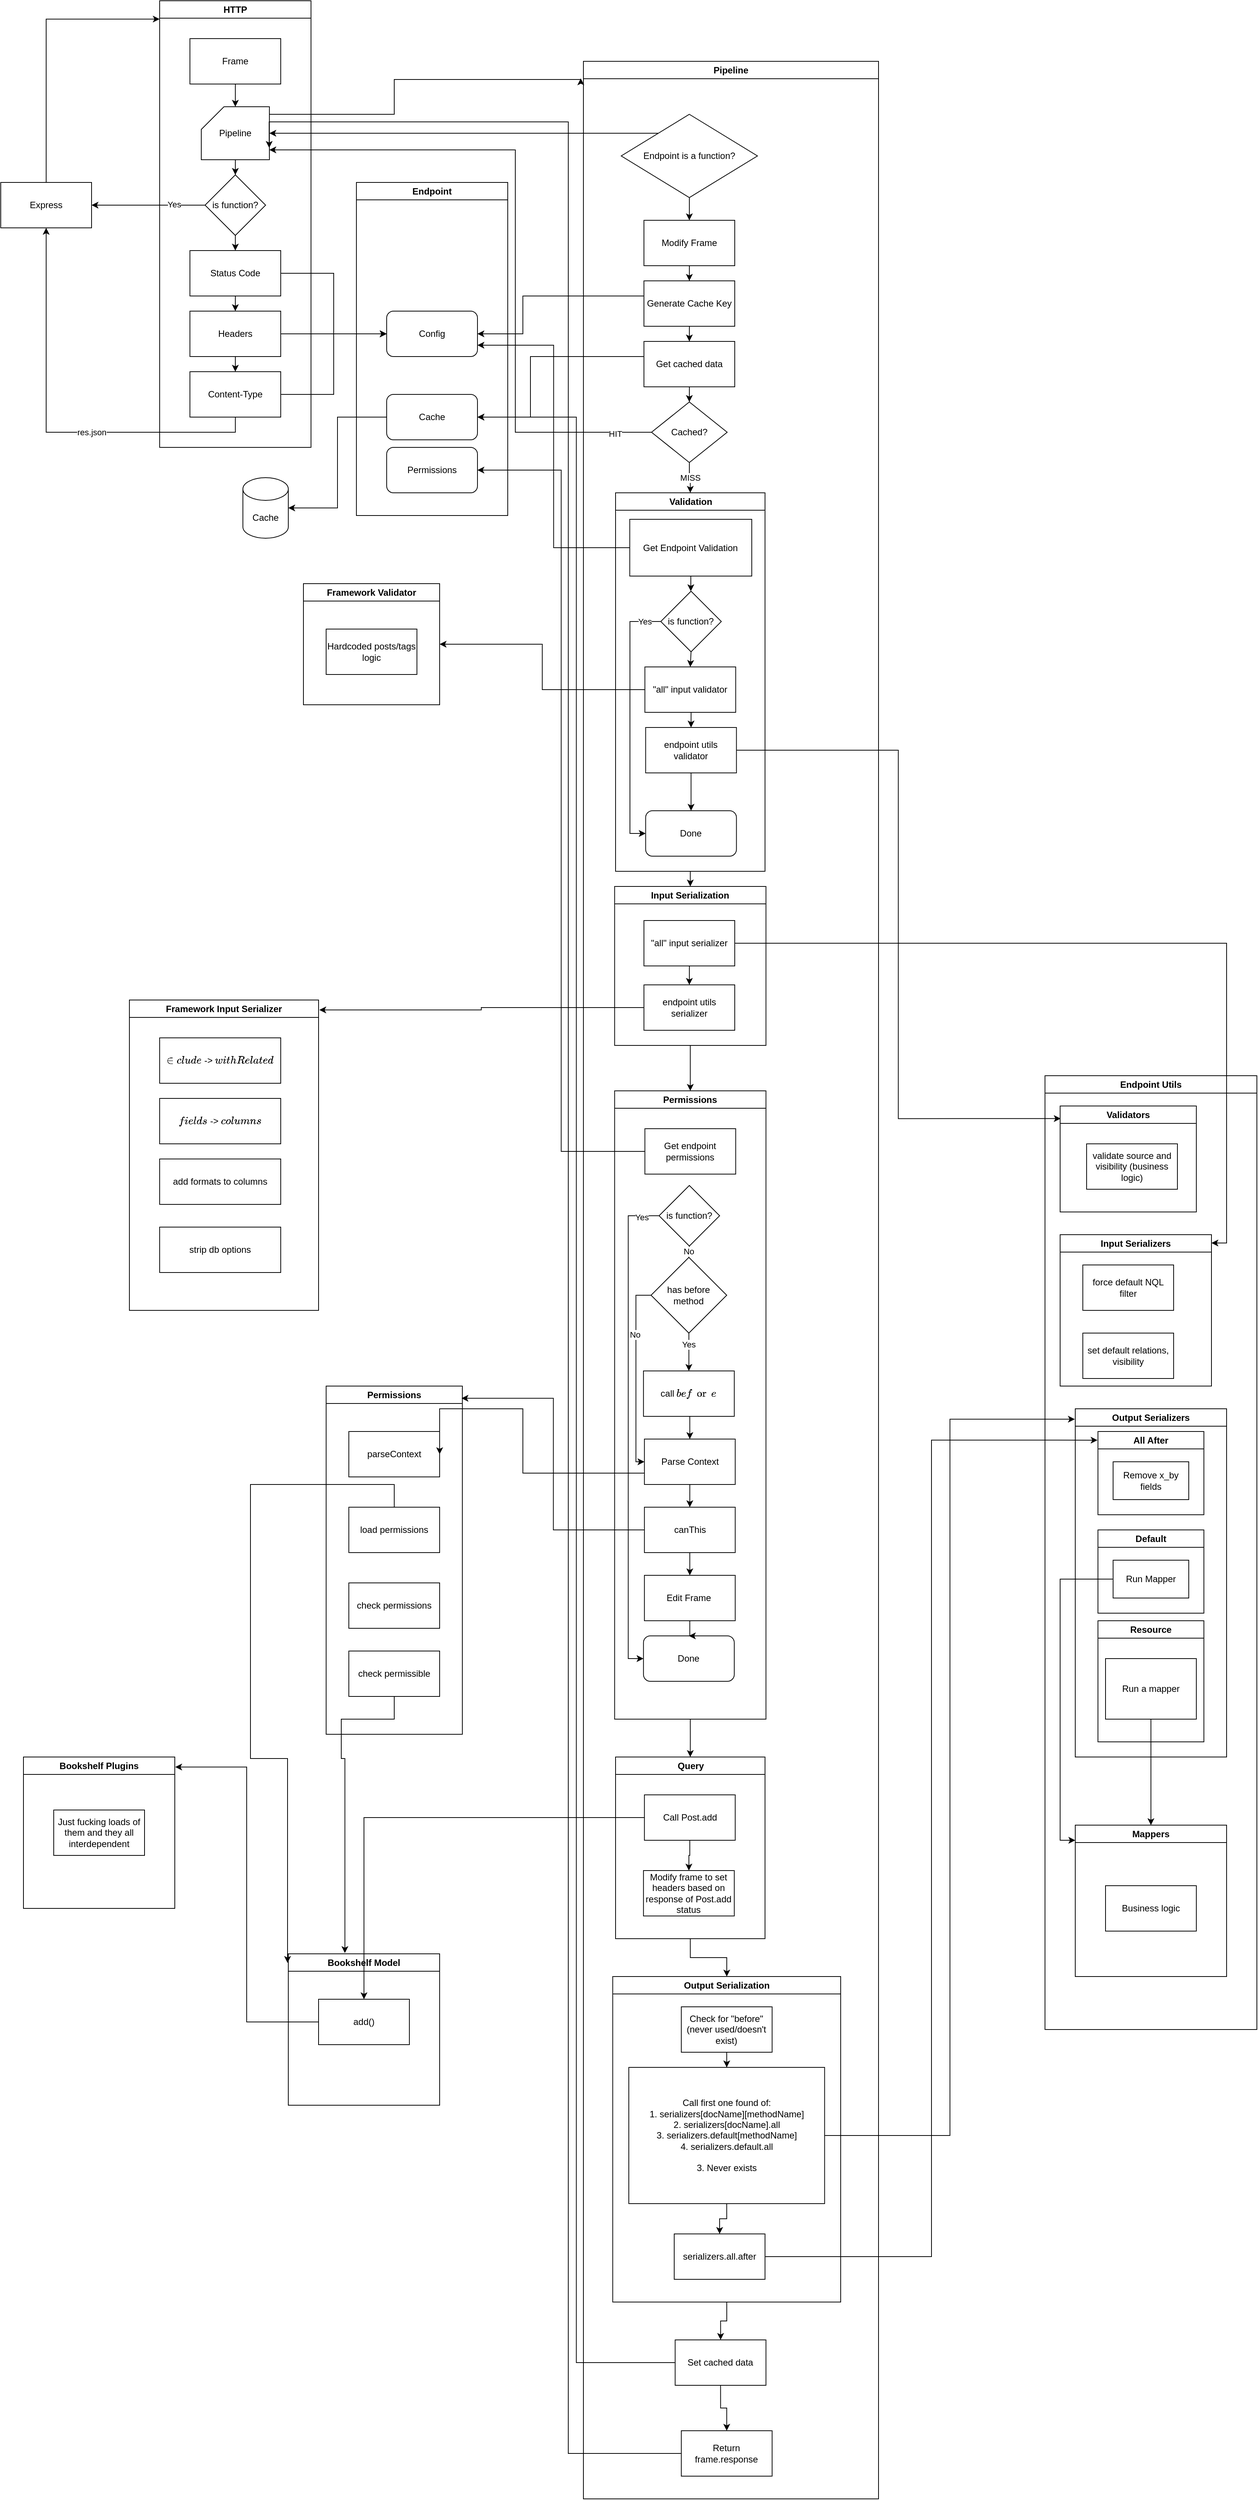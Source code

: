 <mxfile version="21.8.2" type="device">
  <diagram name="Page-1" id="orKFojPAEYesplb7wSMT">
    <mxGraphModel dx="1207" dy="908" grid="1" gridSize="10" guides="1" tooltips="1" connect="1" arrows="1" fold="1" page="1" pageScale="1" pageWidth="1600" pageHeight="1200" math="0" shadow="0">
      <root>
        <mxCell id="0" />
        <mxCell id="1" parent="0" />
        <mxCell id="J3m5xk8afmTMdQfcPOIP-1" value="Express" style="rounded=0;whiteSpace=wrap;html=1;" vertex="1" parent="1">
          <mxGeometry x="30" y="270" width="120" height="60" as="geometry" />
        </mxCell>
        <mxCell id="J3m5xk8afmTMdQfcPOIP-3" value="HTTP" style="swimlane;whiteSpace=wrap;html=1;" vertex="1" parent="1">
          <mxGeometry x="240" y="30" width="200" height="590" as="geometry" />
        </mxCell>
        <mxCell id="J3m5xk8afmTMdQfcPOIP-2" value="Frame" style="rounded=0;whiteSpace=wrap;html=1;" vertex="1" parent="J3m5xk8afmTMdQfcPOIP-3">
          <mxGeometry x="40" y="50" width="120" height="60" as="geometry" />
        </mxCell>
        <mxCell id="J3m5xk8afmTMdQfcPOIP-20" style="edgeStyle=orthogonalEdgeStyle;rounded=0;orthogonalLoop=1;jettySize=auto;html=1;exitX=0.5;exitY=1;exitDx=0;exitDy=0;exitPerimeter=0;" edge="1" parent="J3m5xk8afmTMdQfcPOIP-3" source="J3m5xk8afmTMdQfcPOIP-14" target="J3m5xk8afmTMdQfcPOIP-16">
          <mxGeometry relative="1" as="geometry" />
        </mxCell>
        <mxCell id="J3m5xk8afmTMdQfcPOIP-14" value="Pipeline" style="shape=card;whiteSpace=wrap;html=1;" vertex="1" parent="J3m5xk8afmTMdQfcPOIP-3">
          <mxGeometry x="55" y="140" width="90" height="70" as="geometry" />
        </mxCell>
        <mxCell id="J3m5xk8afmTMdQfcPOIP-15" value="" style="endArrow=classic;html=1;rounded=0;exitX=0.5;exitY=1;exitDx=0;exitDy=0;entryX=0.5;entryY=0;entryDx=0;entryDy=0;entryPerimeter=0;" edge="1" parent="J3m5xk8afmTMdQfcPOIP-3" source="J3m5xk8afmTMdQfcPOIP-2" target="J3m5xk8afmTMdQfcPOIP-14">
          <mxGeometry width="50" height="50" relative="1" as="geometry">
            <mxPoint x="190" y="250" as="sourcePoint" />
            <mxPoint x="240" y="200" as="targetPoint" />
          </mxGeometry>
        </mxCell>
        <mxCell id="J3m5xk8afmTMdQfcPOIP-29" style="edgeStyle=orthogonalEdgeStyle;rounded=0;orthogonalLoop=1;jettySize=auto;html=1;exitX=0.5;exitY=1;exitDx=0;exitDy=0;entryX=0.5;entryY=0;entryDx=0;entryDy=0;" edge="1" parent="J3m5xk8afmTMdQfcPOIP-3" source="J3m5xk8afmTMdQfcPOIP-16" target="J3m5xk8afmTMdQfcPOIP-21">
          <mxGeometry relative="1" as="geometry" />
        </mxCell>
        <mxCell id="J3m5xk8afmTMdQfcPOIP-16" value="is function?" style="rhombus;whiteSpace=wrap;html=1;" vertex="1" parent="J3m5xk8afmTMdQfcPOIP-3">
          <mxGeometry x="60" y="230" width="80" height="80" as="geometry" />
        </mxCell>
        <mxCell id="J3m5xk8afmTMdQfcPOIP-30" style="edgeStyle=orthogonalEdgeStyle;rounded=0;orthogonalLoop=1;jettySize=auto;html=1;exitX=0.5;exitY=1;exitDx=0;exitDy=0;entryX=0.5;entryY=0;entryDx=0;entryDy=0;" edge="1" parent="J3m5xk8afmTMdQfcPOIP-3" source="J3m5xk8afmTMdQfcPOIP-21" target="J3m5xk8afmTMdQfcPOIP-22">
          <mxGeometry relative="1" as="geometry" />
        </mxCell>
        <mxCell id="J3m5xk8afmTMdQfcPOIP-21" value="Status Code" style="rounded=0;whiteSpace=wrap;html=1;" vertex="1" parent="J3m5xk8afmTMdQfcPOIP-3">
          <mxGeometry x="40" y="330" width="120" height="60" as="geometry" />
        </mxCell>
        <mxCell id="J3m5xk8afmTMdQfcPOIP-31" style="edgeStyle=orthogonalEdgeStyle;rounded=0;orthogonalLoop=1;jettySize=auto;html=1;exitX=0.5;exitY=1;exitDx=0;exitDy=0;entryX=0.5;entryY=0;entryDx=0;entryDy=0;" edge="1" parent="J3m5xk8afmTMdQfcPOIP-3" source="J3m5xk8afmTMdQfcPOIP-22" target="J3m5xk8afmTMdQfcPOIP-23">
          <mxGeometry relative="1" as="geometry" />
        </mxCell>
        <mxCell id="J3m5xk8afmTMdQfcPOIP-22" value="Headers" style="rounded=0;whiteSpace=wrap;html=1;" vertex="1" parent="J3m5xk8afmTMdQfcPOIP-3">
          <mxGeometry x="40" y="410" width="120" height="60" as="geometry" />
        </mxCell>
        <mxCell id="J3m5xk8afmTMdQfcPOIP-23" value="Content-Type" style="rounded=0;whiteSpace=wrap;html=1;" vertex="1" parent="J3m5xk8afmTMdQfcPOIP-3">
          <mxGeometry x="40" y="490" width="120" height="60" as="geometry" />
        </mxCell>
        <mxCell id="J3m5xk8afmTMdQfcPOIP-4" value="Pipeline" style="swimlane;whiteSpace=wrap;html=1;" vertex="1" parent="1">
          <mxGeometry x="800" y="110" width="390" height="3220" as="geometry" />
        </mxCell>
        <mxCell id="J3m5xk8afmTMdQfcPOIP-104" style="edgeStyle=orthogonalEdgeStyle;rounded=0;orthogonalLoop=1;jettySize=auto;html=1;entryX=0.5;entryY=0;entryDx=0;entryDy=0;" edge="1" parent="J3m5xk8afmTMdQfcPOIP-4" source="J3m5xk8afmTMdQfcPOIP-8" target="J3m5xk8afmTMdQfcPOIP-9">
          <mxGeometry relative="1" as="geometry" />
        </mxCell>
        <mxCell id="J3m5xk8afmTMdQfcPOIP-8" value="Validation" style="swimlane;whiteSpace=wrap;html=1;" vertex="1" parent="J3m5xk8afmTMdQfcPOIP-4">
          <mxGeometry x="42.5" y="570" width="197.5" height="500" as="geometry" />
        </mxCell>
        <mxCell id="J3m5xk8afmTMdQfcPOIP-78" style="edgeStyle=orthogonalEdgeStyle;rounded=0;orthogonalLoop=1;jettySize=auto;html=1;" edge="1" parent="J3m5xk8afmTMdQfcPOIP-8" source="J3m5xk8afmTMdQfcPOIP-64" target="J3m5xk8afmTMdQfcPOIP-66">
          <mxGeometry relative="1" as="geometry" />
        </mxCell>
        <mxCell id="J3m5xk8afmTMdQfcPOIP-64" value="Get Endpoint Validation" style="rounded=0;whiteSpace=wrap;html=1;" vertex="1" parent="J3m5xk8afmTMdQfcPOIP-8">
          <mxGeometry x="18.75" y="35" width="161.25" height="75" as="geometry" />
        </mxCell>
        <mxCell id="J3m5xk8afmTMdQfcPOIP-67" style="edgeStyle=orthogonalEdgeStyle;rounded=0;orthogonalLoop=1;jettySize=auto;html=1;entryX=0;entryY=0.5;entryDx=0;entryDy=0;exitX=0;exitY=0.5;exitDx=0;exitDy=0;" edge="1" parent="J3m5xk8afmTMdQfcPOIP-8" source="J3m5xk8afmTMdQfcPOIP-66" target="J3m5xk8afmTMdQfcPOIP-68">
          <mxGeometry relative="1" as="geometry">
            <mxPoint x="19.75" y="450" as="targetPoint" />
            <mxPoint x="39.75" y="170" as="sourcePoint" />
            <Array as="points">
              <mxPoint x="19" y="170" />
              <mxPoint x="19" y="450" />
            </Array>
          </mxGeometry>
        </mxCell>
        <mxCell id="J3m5xk8afmTMdQfcPOIP-69" value="Yes" style="edgeLabel;html=1;align=center;verticalAlign=middle;resizable=0;points=[];" vertex="1" connectable="0" parent="J3m5xk8afmTMdQfcPOIP-67">
          <mxGeometry x="-0.872" relative="1" as="geometry">
            <mxPoint as="offset" />
          </mxGeometry>
        </mxCell>
        <mxCell id="J3m5xk8afmTMdQfcPOIP-83" style="edgeStyle=orthogonalEdgeStyle;rounded=0;orthogonalLoop=1;jettySize=auto;html=1;exitX=0.5;exitY=1;exitDx=0;exitDy=0;entryX=0.5;entryY=0;entryDx=0;entryDy=0;" edge="1" parent="J3m5xk8afmTMdQfcPOIP-8" source="J3m5xk8afmTMdQfcPOIP-66" target="J3m5xk8afmTMdQfcPOIP-70">
          <mxGeometry relative="1" as="geometry" />
        </mxCell>
        <mxCell id="J3m5xk8afmTMdQfcPOIP-66" value="is function?" style="rhombus;whiteSpace=wrap;html=1;" vertex="1" parent="J3m5xk8afmTMdQfcPOIP-8">
          <mxGeometry x="59.75" y="130" width="80" height="80" as="geometry" />
        </mxCell>
        <mxCell id="J3m5xk8afmTMdQfcPOIP-68" value="Done" style="rounded=1;whiteSpace=wrap;html=1;" vertex="1" parent="J3m5xk8afmTMdQfcPOIP-8">
          <mxGeometry x="39.75" y="420" width="120" height="60" as="geometry" />
        </mxCell>
        <mxCell id="J3m5xk8afmTMdQfcPOIP-82" style="edgeStyle=orthogonalEdgeStyle;rounded=0;orthogonalLoop=1;jettySize=auto;html=1;exitX=0.5;exitY=1;exitDx=0;exitDy=0;entryX=0.5;entryY=0;entryDx=0;entryDy=0;" edge="1" parent="J3m5xk8afmTMdQfcPOIP-8" source="J3m5xk8afmTMdQfcPOIP-70" target="J3m5xk8afmTMdQfcPOIP-71">
          <mxGeometry relative="1" as="geometry" />
        </mxCell>
        <mxCell id="J3m5xk8afmTMdQfcPOIP-70" value="&quot;all&quot; input validator" style="rounded=0;whiteSpace=wrap;html=1;" vertex="1" parent="J3m5xk8afmTMdQfcPOIP-8">
          <mxGeometry x="38.75" y="230" width="120" height="60" as="geometry" />
        </mxCell>
        <mxCell id="J3m5xk8afmTMdQfcPOIP-76" style="edgeStyle=orthogonalEdgeStyle;rounded=0;orthogonalLoop=1;jettySize=auto;html=1;exitX=0.5;exitY=1;exitDx=0;exitDy=0;entryX=0.5;entryY=0;entryDx=0;entryDy=0;" edge="1" parent="J3m5xk8afmTMdQfcPOIP-8" source="J3m5xk8afmTMdQfcPOIP-71" target="J3m5xk8afmTMdQfcPOIP-68">
          <mxGeometry relative="1" as="geometry" />
        </mxCell>
        <mxCell id="J3m5xk8afmTMdQfcPOIP-71" value="endpoint utils validator" style="rounded=0;whiteSpace=wrap;html=1;" vertex="1" parent="J3m5xk8afmTMdQfcPOIP-8">
          <mxGeometry x="39.75" y="310" width="120" height="60" as="geometry" />
        </mxCell>
        <mxCell id="J3m5xk8afmTMdQfcPOIP-105" style="edgeStyle=orthogonalEdgeStyle;rounded=0;orthogonalLoop=1;jettySize=auto;html=1;exitX=0.5;exitY=1;exitDx=0;exitDy=0;entryX=0.5;entryY=0;entryDx=0;entryDy=0;" edge="1" parent="J3m5xk8afmTMdQfcPOIP-4" source="J3m5xk8afmTMdQfcPOIP-9" target="J3m5xk8afmTMdQfcPOIP-12">
          <mxGeometry relative="1" as="geometry" />
        </mxCell>
        <mxCell id="J3m5xk8afmTMdQfcPOIP-9" value="Input Serialization" style="swimlane;whiteSpace=wrap;html=1;" vertex="1" parent="J3m5xk8afmTMdQfcPOIP-4">
          <mxGeometry x="41.25" y="1090" width="200" height="210" as="geometry" />
        </mxCell>
        <mxCell id="J3m5xk8afmTMdQfcPOIP-99" style="edgeStyle=orthogonalEdgeStyle;rounded=0;orthogonalLoop=1;jettySize=auto;html=1;exitX=0.5;exitY=1;exitDx=0;exitDy=0;entryX=0.5;entryY=0;entryDx=0;entryDy=0;" edge="1" parent="J3m5xk8afmTMdQfcPOIP-9" source="J3m5xk8afmTMdQfcPOIP-97" target="J3m5xk8afmTMdQfcPOIP-98">
          <mxGeometry relative="1" as="geometry" />
        </mxCell>
        <mxCell id="J3m5xk8afmTMdQfcPOIP-97" value="&quot;all&quot; input serializer" style="rounded=0;whiteSpace=wrap;html=1;" vertex="1" parent="J3m5xk8afmTMdQfcPOIP-9">
          <mxGeometry x="38.75" y="45" width="120" height="60" as="geometry" />
        </mxCell>
        <mxCell id="J3m5xk8afmTMdQfcPOIP-98" value="endpoint utils serializer" style="rounded=0;whiteSpace=wrap;html=1;" vertex="1" parent="J3m5xk8afmTMdQfcPOIP-9">
          <mxGeometry x="38.75" y="130" width="120" height="60" as="geometry" />
        </mxCell>
        <mxCell id="J3m5xk8afmTMdQfcPOIP-44" style="edgeStyle=orthogonalEdgeStyle;rounded=0;orthogonalLoop=1;jettySize=auto;html=1;exitX=0.5;exitY=1;exitDx=0;exitDy=0;entryX=0.5;entryY=0;entryDx=0;entryDy=0;" edge="1" parent="J3m5xk8afmTMdQfcPOIP-4" source="J3m5xk8afmTMdQfcPOIP-40" target="J3m5xk8afmTMdQfcPOIP-43">
          <mxGeometry relative="1" as="geometry" />
        </mxCell>
        <mxCell id="J3m5xk8afmTMdQfcPOIP-40" value="Endpoint is a function?" style="rhombus;whiteSpace=wrap;html=1;" vertex="1" parent="J3m5xk8afmTMdQfcPOIP-4">
          <mxGeometry x="50" y="70" width="180" height="110" as="geometry" />
        </mxCell>
        <mxCell id="J3m5xk8afmTMdQfcPOIP-55" style="edgeStyle=orthogonalEdgeStyle;rounded=0;orthogonalLoop=1;jettySize=auto;html=1;" edge="1" parent="J3m5xk8afmTMdQfcPOIP-4" source="J3m5xk8afmTMdQfcPOIP-43" target="J3m5xk8afmTMdQfcPOIP-45">
          <mxGeometry relative="1" as="geometry" />
        </mxCell>
        <mxCell id="J3m5xk8afmTMdQfcPOIP-43" value="Modify Frame" style="rounded=0;whiteSpace=wrap;html=1;" vertex="1" parent="J3m5xk8afmTMdQfcPOIP-4">
          <mxGeometry x="80" y="210" width="120" height="60" as="geometry" />
        </mxCell>
        <mxCell id="J3m5xk8afmTMdQfcPOIP-56" style="edgeStyle=orthogonalEdgeStyle;rounded=0;orthogonalLoop=1;jettySize=auto;html=1;" edge="1" parent="J3m5xk8afmTMdQfcPOIP-4" source="J3m5xk8afmTMdQfcPOIP-45" target="J3m5xk8afmTMdQfcPOIP-47">
          <mxGeometry relative="1" as="geometry" />
        </mxCell>
        <mxCell id="J3m5xk8afmTMdQfcPOIP-45" value="Generate Cache Key" style="rounded=0;whiteSpace=wrap;html=1;" vertex="1" parent="J3m5xk8afmTMdQfcPOIP-4">
          <mxGeometry x="80" y="290" width="120" height="60" as="geometry" />
        </mxCell>
        <mxCell id="J3m5xk8afmTMdQfcPOIP-57" style="edgeStyle=orthogonalEdgeStyle;rounded=0;orthogonalLoop=1;jettySize=auto;html=1;" edge="1" parent="J3m5xk8afmTMdQfcPOIP-4" source="J3m5xk8afmTMdQfcPOIP-47" target="J3m5xk8afmTMdQfcPOIP-52">
          <mxGeometry relative="1" as="geometry" />
        </mxCell>
        <mxCell id="J3m5xk8afmTMdQfcPOIP-47" value="Get cached data" style="rounded=0;whiteSpace=wrap;html=1;" vertex="1" parent="J3m5xk8afmTMdQfcPOIP-4">
          <mxGeometry x="80" y="370" width="120" height="60" as="geometry" />
        </mxCell>
        <mxCell id="J3m5xk8afmTMdQfcPOIP-186" value="MISS" style="edgeStyle=orthogonalEdgeStyle;rounded=0;orthogonalLoop=1;jettySize=auto;html=1;" edge="1" parent="J3m5xk8afmTMdQfcPOIP-4" source="J3m5xk8afmTMdQfcPOIP-52" target="J3m5xk8afmTMdQfcPOIP-8">
          <mxGeometry relative="1" as="geometry" />
        </mxCell>
        <mxCell id="J3m5xk8afmTMdQfcPOIP-52" value="Cached?" style="rhombus;whiteSpace=wrap;html=1;" vertex="1" parent="J3m5xk8afmTMdQfcPOIP-4">
          <mxGeometry x="90" y="450" width="100" height="80" as="geometry" />
        </mxCell>
        <mxCell id="J3m5xk8afmTMdQfcPOIP-180" style="edgeStyle=orthogonalEdgeStyle;rounded=0;orthogonalLoop=1;jettySize=auto;html=1;exitX=0.5;exitY=1;exitDx=0;exitDy=0;" edge="1" parent="J3m5xk8afmTMdQfcPOIP-4" source="J3m5xk8afmTMdQfcPOIP-12" target="J3m5xk8afmTMdQfcPOIP-141">
          <mxGeometry relative="1" as="geometry" />
        </mxCell>
        <mxCell id="J3m5xk8afmTMdQfcPOIP-12" value="Permissions" style="swimlane;whiteSpace=wrap;html=1;" vertex="1" parent="J3m5xk8afmTMdQfcPOIP-4">
          <mxGeometry x="41.25" y="1360" width="200" height="830" as="geometry" />
        </mxCell>
        <mxCell id="J3m5xk8afmTMdQfcPOIP-106" value="Get endpoint permissions" style="rounded=0;whiteSpace=wrap;html=1;" vertex="1" parent="J3m5xk8afmTMdQfcPOIP-12">
          <mxGeometry x="40" y="50" width="120" height="60" as="geometry" />
        </mxCell>
        <mxCell id="J3m5xk8afmTMdQfcPOIP-116" style="edgeStyle=orthogonalEdgeStyle;rounded=0;orthogonalLoop=1;jettySize=auto;html=1;entryX=0;entryY=0.5;entryDx=0;entryDy=0;" edge="1" parent="J3m5xk8afmTMdQfcPOIP-12" source="J3m5xk8afmTMdQfcPOIP-109" target="J3m5xk8afmTMdQfcPOIP-110">
          <mxGeometry relative="1" as="geometry">
            <Array as="points">
              <mxPoint x="18" y="165" />
              <mxPoint x="18" y="750" />
            </Array>
          </mxGeometry>
        </mxCell>
        <mxCell id="J3m5xk8afmTMdQfcPOIP-117" value="Yes" style="edgeLabel;html=1;align=center;verticalAlign=middle;resizable=0;points=[];" vertex="1" connectable="0" parent="J3m5xk8afmTMdQfcPOIP-116">
          <mxGeometry x="-0.929" y="2" relative="1" as="geometry">
            <mxPoint as="offset" />
          </mxGeometry>
        </mxCell>
        <mxCell id="J3m5xk8afmTMdQfcPOIP-118" value="No" style="edgeStyle=orthogonalEdgeStyle;rounded=0;orthogonalLoop=1;jettySize=auto;html=1;exitX=0.5;exitY=1;exitDx=0;exitDy=0;entryX=0.5;entryY=0;entryDx=0;entryDy=0;" edge="1" parent="J3m5xk8afmTMdQfcPOIP-12" source="J3m5xk8afmTMdQfcPOIP-109" target="J3m5xk8afmTMdQfcPOIP-111">
          <mxGeometry relative="1" as="geometry" />
        </mxCell>
        <mxCell id="J3m5xk8afmTMdQfcPOIP-109" value="is function?" style="rhombus;whiteSpace=wrap;html=1;" vertex="1" parent="J3m5xk8afmTMdQfcPOIP-12">
          <mxGeometry x="58.75" y="125" width="80" height="80" as="geometry" />
        </mxCell>
        <mxCell id="J3m5xk8afmTMdQfcPOIP-110" value="Done" style="rounded=1;whiteSpace=wrap;html=1;" vertex="1" parent="J3m5xk8afmTMdQfcPOIP-12">
          <mxGeometry x="38.13" y="720" width="120" height="60" as="geometry" />
        </mxCell>
        <mxCell id="J3m5xk8afmTMdQfcPOIP-120" style="edgeStyle=orthogonalEdgeStyle;rounded=0;orthogonalLoop=1;jettySize=auto;html=1;exitX=0.5;exitY=1;exitDx=0;exitDy=0;" edge="1" parent="J3m5xk8afmTMdQfcPOIP-12" source="J3m5xk8afmTMdQfcPOIP-111" target="J3m5xk8afmTMdQfcPOIP-115">
          <mxGeometry relative="1" as="geometry" />
        </mxCell>
        <mxCell id="J3m5xk8afmTMdQfcPOIP-121" value="Yes" style="edgeLabel;html=1;align=center;verticalAlign=middle;resizable=0;points=[];" vertex="1" connectable="0" parent="J3m5xk8afmTMdQfcPOIP-120">
          <mxGeometry x="-0.4" y="-1" relative="1" as="geometry">
            <mxPoint as="offset" />
          </mxGeometry>
        </mxCell>
        <mxCell id="J3m5xk8afmTMdQfcPOIP-122" style="edgeStyle=orthogonalEdgeStyle;rounded=0;orthogonalLoop=1;jettySize=auto;html=1;exitX=0;exitY=0.5;exitDx=0;exitDy=0;entryX=0;entryY=0.5;entryDx=0;entryDy=0;" edge="1" parent="J3m5xk8afmTMdQfcPOIP-12" source="J3m5xk8afmTMdQfcPOIP-111" target="J3m5xk8afmTMdQfcPOIP-112">
          <mxGeometry relative="1" as="geometry" />
        </mxCell>
        <mxCell id="J3m5xk8afmTMdQfcPOIP-123" value="No" style="edgeLabel;html=1;align=center;verticalAlign=middle;resizable=0;points=[];" vertex="1" connectable="0" parent="J3m5xk8afmTMdQfcPOIP-122">
          <mxGeometry x="-0.427" y="-2" relative="1" as="geometry">
            <mxPoint as="offset" />
          </mxGeometry>
        </mxCell>
        <mxCell id="J3m5xk8afmTMdQfcPOIP-111" value="has before method" style="rhombus;whiteSpace=wrap;html=1;" vertex="1" parent="J3m5xk8afmTMdQfcPOIP-12">
          <mxGeometry x="48.13" y="220" width="100" height="100" as="geometry" />
        </mxCell>
        <mxCell id="J3m5xk8afmTMdQfcPOIP-125" style="edgeStyle=orthogonalEdgeStyle;rounded=0;orthogonalLoop=1;jettySize=auto;html=1;exitX=0.5;exitY=1;exitDx=0;exitDy=0;" edge="1" parent="J3m5xk8afmTMdQfcPOIP-12" source="J3m5xk8afmTMdQfcPOIP-112" target="J3m5xk8afmTMdQfcPOIP-113">
          <mxGeometry relative="1" as="geometry" />
        </mxCell>
        <mxCell id="J3m5xk8afmTMdQfcPOIP-112" value="Parse Context" style="rounded=0;whiteSpace=wrap;html=1;" vertex="1" parent="J3m5xk8afmTMdQfcPOIP-12">
          <mxGeometry x="39.38" y="460" width="120" height="60" as="geometry" />
        </mxCell>
        <mxCell id="J3m5xk8afmTMdQfcPOIP-126" style="edgeStyle=orthogonalEdgeStyle;rounded=0;orthogonalLoop=1;jettySize=auto;html=1;" edge="1" parent="J3m5xk8afmTMdQfcPOIP-12" source="J3m5xk8afmTMdQfcPOIP-113" target="J3m5xk8afmTMdQfcPOIP-114">
          <mxGeometry relative="1" as="geometry" />
        </mxCell>
        <mxCell id="J3m5xk8afmTMdQfcPOIP-113" value="canThis" style="rounded=0;whiteSpace=wrap;html=1;" vertex="1" parent="J3m5xk8afmTMdQfcPOIP-12">
          <mxGeometry x="39.38" y="550" width="120" height="60" as="geometry" />
        </mxCell>
        <mxCell id="J3m5xk8afmTMdQfcPOIP-128" style="edgeStyle=orthogonalEdgeStyle;rounded=0;orthogonalLoop=1;jettySize=auto;html=1;entryX=0.5;entryY=0;entryDx=0;entryDy=0;" edge="1" parent="J3m5xk8afmTMdQfcPOIP-12" source="J3m5xk8afmTMdQfcPOIP-114" target="J3m5xk8afmTMdQfcPOIP-110">
          <mxGeometry relative="1" as="geometry" />
        </mxCell>
        <mxCell id="J3m5xk8afmTMdQfcPOIP-114" value="Edit Frame&amp;nbsp;" style="rounded=0;whiteSpace=wrap;html=1;" vertex="1" parent="J3m5xk8afmTMdQfcPOIP-12">
          <mxGeometry x="39.38" y="640" width="120" height="60" as="geometry" />
        </mxCell>
        <mxCell id="J3m5xk8afmTMdQfcPOIP-124" style="edgeStyle=orthogonalEdgeStyle;rounded=0;orthogonalLoop=1;jettySize=auto;html=1;exitX=0.5;exitY=1;exitDx=0;exitDy=0;entryX=0.5;entryY=0;entryDx=0;entryDy=0;" edge="1" parent="J3m5xk8afmTMdQfcPOIP-12" source="J3m5xk8afmTMdQfcPOIP-115" target="J3m5xk8afmTMdQfcPOIP-112">
          <mxGeometry relative="1" as="geometry" />
        </mxCell>
        <mxCell id="J3m5xk8afmTMdQfcPOIP-115" value="call `before`" style="rounded=0;whiteSpace=wrap;html=1;" vertex="1" parent="J3m5xk8afmTMdQfcPOIP-12">
          <mxGeometry x="38.13" y="370" width="120" height="60" as="geometry" />
        </mxCell>
        <mxCell id="J3m5xk8afmTMdQfcPOIP-179" style="edgeStyle=orthogonalEdgeStyle;rounded=0;orthogonalLoop=1;jettySize=auto;html=1;exitX=0.5;exitY=1;exitDx=0;exitDy=0;" edge="1" parent="J3m5xk8afmTMdQfcPOIP-4" source="J3m5xk8afmTMdQfcPOIP-141" target="J3m5xk8afmTMdQfcPOIP-10">
          <mxGeometry relative="1" as="geometry" />
        </mxCell>
        <mxCell id="J3m5xk8afmTMdQfcPOIP-141" value="Query" style="swimlane;whiteSpace=wrap;html=1;" vertex="1" parent="J3m5xk8afmTMdQfcPOIP-4">
          <mxGeometry x="42.5" y="2240" width="197.5" height="240" as="geometry" />
        </mxCell>
        <mxCell id="J3m5xk8afmTMdQfcPOIP-149" value="Modify frame to set headers based on response of Post.add status" style="rounded=0;whiteSpace=wrap;html=1;" vertex="1" parent="J3m5xk8afmTMdQfcPOIP-141">
          <mxGeometry x="36.88" y="150" width="120" height="60" as="geometry" />
        </mxCell>
        <mxCell id="J3m5xk8afmTMdQfcPOIP-150" style="edgeStyle=orthogonalEdgeStyle;rounded=0;orthogonalLoop=1;jettySize=auto;html=1;" edge="1" parent="J3m5xk8afmTMdQfcPOIP-141" source="J3m5xk8afmTMdQfcPOIP-142" target="J3m5xk8afmTMdQfcPOIP-149">
          <mxGeometry relative="1" as="geometry" />
        </mxCell>
        <mxCell id="J3m5xk8afmTMdQfcPOIP-142" value="Call Post.add" style="whiteSpace=wrap;html=1;" vertex="1" parent="J3m5xk8afmTMdQfcPOIP-141">
          <mxGeometry x="38.13" y="50" width="120" height="60" as="geometry" />
        </mxCell>
        <mxCell id="J3m5xk8afmTMdQfcPOIP-178" style="edgeStyle=orthogonalEdgeStyle;rounded=0;orthogonalLoop=1;jettySize=auto;html=1;" edge="1" parent="J3m5xk8afmTMdQfcPOIP-4" source="J3m5xk8afmTMdQfcPOIP-10" target="J3m5xk8afmTMdQfcPOIP-174">
          <mxGeometry relative="1" as="geometry" />
        </mxCell>
        <mxCell id="J3m5xk8afmTMdQfcPOIP-10" value="Output Serialization" style="swimlane;whiteSpace=wrap;html=1;" vertex="1" parent="J3m5xk8afmTMdQfcPOIP-4">
          <mxGeometry x="38.75" y="2530" width="301.25" height="430" as="geometry" />
        </mxCell>
        <mxCell id="J3m5xk8afmTMdQfcPOIP-172" style="edgeStyle=orthogonalEdgeStyle;rounded=0;orthogonalLoop=1;jettySize=auto;html=1;exitX=0.5;exitY=1;exitDx=0;exitDy=0;" edge="1" parent="J3m5xk8afmTMdQfcPOIP-10" source="J3m5xk8afmTMdQfcPOIP-152" target="J3m5xk8afmTMdQfcPOIP-153">
          <mxGeometry relative="1" as="geometry" />
        </mxCell>
        <mxCell id="J3m5xk8afmTMdQfcPOIP-152" value="Check for &quot;before&quot; (never used/doesn&#39;t exist)" style="rounded=0;whiteSpace=wrap;html=1;" vertex="1" parent="J3m5xk8afmTMdQfcPOIP-10">
          <mxGeometry x="90.63" y="40" width="120" height="60" as="geometry" />
        </mxCell>
        <mxCell id="J3m5xk8afmTMdQfcPOIP-173" style="edgeStyle=orthogonalEdgeStyle;rounded=0;orthogonalLoop=1;jettySize=auto;html=1;exitX=0.5;exitY=1;exitDx=0;exitDy=0;" edge="1" parent="J3m5xk8afmTMdQfcPOIP-10" source="J3m5xk8afmTMdQfcPOIP-153" target="J3m5xk8afmTMdQfcPOIP-154">
          <mxGeometry relative="1" as="geometry" />
        </mxCell>
        <mxCell id="J3m5xk8afmTMdQfcPOIP-153" value="Call first one found of:&lt;br&gt;1. serializers[docName][methodName]&lt;br&gt;2. serializers[docName].all&lt;br&gt;3. serializers.default[methodName]&lt;br&gt;4. serializers.default.all&lt;br&gt;&lt;br&gt;3. Never exists" style="rounded=0;whiteSpace=wrap;html=1;" vertex="1" parent="J3m5xk8afmTMdQfcPOIP-10">
          <mxGeometry x="21.25" y="120" width="258.75" height="180" as="geometry" />
        </mxCell>
        <mxCell id="J3m5xk8afmTMdQfcPOIP-154" value="serializers.all.after" style="rounded=0;whiteSpace=wrap;html=1;" vertex="1" parent="J3m5xk8afmTMdQfcPOIP-10">
          <mxGeometry x="81.25" y="340" width="120" height="60" as="geometry" />
        </mxCell>
        <mxCell id="J3m5xk8afmTMdQfcPOIP-177" style="edgeStyle=orthogonalEdgeStyle;rounded=0;orthogonalLoop=1;jettySize=auto;html=1;exitX=0.5;exitY=1;exitDx=0;exitDy=0;" edge="1" parent="J3m5xk8afmTMdQfcPOIP-4" source="J3m5xk8afmTMdQfcPOIP-174" target="J3m5xk8afmTMdQfcPOIP-176">
          <mxGeometry relative="1" as="geometry" />
        </mxCell>
        <mxCell id="J3m5xk8afmTMdQfcPOIP-174" value="Set cached data" style="rounded=0;whiteSpace=wrap;html=1;" vertex="1" parent="J3m5xk8afmTMdQfcPOIP-4">
          <mxGeometry x="121.25" y="3010" width="120" height="60" as="geometry" />
        </mxCell>
        <mxCell id="J3m5xk8afmTMdQfcPOIP-176" value="Return frame.response" style="rounded=0;whiteSpace=wrap;html=1;" vertex="1" parent="J3m5xk8afmTMdQfcPOIP-4">
          <mxGeometry x="129.38" y="3130" width="120" height="60" as="geometry" />
        </mxCell>
        <mxCell id="J3m5xk8afmTMdQfcPOIP-5" value="Endpoint" style="swimlane;whiteSpace=wrap;html=1;" vertex="1" parent="1">
          <mxGeometry x="500" y="270" width="200" height="440" as="geometry" />
        </mxCell>
        <mxCell id="J3m5xk8afmTMdQfcPOIP-32" value="Permissions" style="rounded=1;whiteSpace=wrap;html=1;" vertex="1" parent="J3m5xk8afmTMdQfcPOIP-5">
          <mxGeometry x="40" y="350" width="120" height="60" as="geometry" />
        </mxCell>
        <mxCell id="J3m5xk8afmTMdQfcPOIP-33" value="Config" style="rounded=1;whiteSpace=wrap;html=1;" vertex="1" parent="J3m5xk8afmTMdQfcPOIP-5">
          <mxGeometry x="40" y="170" width="120" height="60" as="geometry" />
        </mxCell>
        <mxCell id="J3m5xk8afmTMdQfcPOIP-49" value="Cache" style="rounded=1;whiteSpace=wrap;html=1;" vertex="1" parent="J3m5xk8afmTMdQfcPOIP-5">
          <mxGeometry x="40" y="280" width="120" height="60" as="geometry" />
        </mxCell>
        <mxCell id="J3m5xk8afmTMdQfcPOIP-7" value="Bookshelf Model" style="swimlane;whiteSpace=wrap;html=1;" vertex="1" parent="1">
          <mxGeometry x="410" y="2610" width="200" height="200" as="geometry" />
        </mxCell>
        <mxCell id="J3m5xk8afmTMdQfcPOIP-144" value="add()" style="rounded=0;whiteSpace=wrap;html=1;" vertex="1" parent="J3m5xk8afmTMdQfcPOIP-7">
          <mxGeometry x="40" y="59.997" width="120" height="60" as="geometry" />
        </mxCell>
        <mxCell id="J3m5xk8afmTMdQfcPOIP-17" style="edgeStyle=orthogonalEdgeStyle;rounded=0;orthogonalLoop=1;jettySize=auto;html=1;" edge="1" parent="1" source="J3m5xk8afmTMdQfcPOIP-16" target="J3m5xk8afmTMdQfcPOIP-1">
          <mxGeometry relative="1" as="geometry" />
        </mxCell>
        <mxCell id="J3m5xk8afmTMdQfcPOIP-19" value="Yes" style="edgeLabel;html=1;align=center;verticalAlign=middle;resizable=0;points=[];" vertex="1" connectable="0" parent="J3m5xk8afmTMdQfcPOIP-17">
          <mxGeometry x="-0.453" y="-1" relative="1" as="geometry">
            <mxPoint as="offset" />
          </mxGeometry>
        </mxCell>
        <mxCell id="J3m5xk8afmTMdQfcPOIP-25" style="edgeStyle=orthogonalEdgeStyle;rounded=0;orthogonalLoop=1;jettySize=auto;html=1;exitX=0.5;exitY=1;exitDx=0;exitDy=0;" edge="1" parent="1" source="J3m5xk8afmTMdQfcPOIP-23" target="J3m5xk8afmTMdQfcPOIP-1">
          <mxGeometry relative="1" as="geometry" />
        </mxCell>
        <mxCell id="J3m5xk8afmTMdQfcPOIP-27" value="res.json" style="edgeLabel;html=1;align=center;verticalAlign=middle;resizable=0;points=[];" vertex="1" connectable="0" parent="J3m5xk8afmTMdQfcPOIP-25">
          <mxGeometry x="-0.222" relative="1" as="geometry">
            <mxPoint as="offset" />
          </mxGeometry>
        </mxCell>
        <mxCell id="J3m5xk8afmTMdQfcPOIP-34" style="edgeStyle=orthogonalEdgeStyle;rounded=0;orthogonalLoop=1;jettySize=auto;html=1;entryX=0;entryY=0.5;entryDx=0;entryDy=0;" edge="1" parent="1" source="J3m5xk8afmTMdQfcPOIP-21" target="J3m5xk8afmTMdQfcPOIP-33">
          <mxGeometry relative="1" as="geometry" />
        </mxCell>
        <mxCell id="J3m5xk8afmTMdQfcPOIP-35" style="edgeStyle=orthogonalEdgeStyle;rounded=0;orthogonalLoop=1;jettySize=auto;html=1;exitX=1;exitY=0.5;exitDx=0;exitDy=0;entryX=0;entryY=0.5;entryDx=0;entryDy=0;" edge="1" parent="1" source="J3m5xk8afmTMdQfcPOIP-22" target="J3m5xk8afmTMdQfcPOIP-33">
          <mxGeometry relative="1" as="geometry" />
        </mxCell>
        <mxCell id="J3m5xk8afmTMdQfcPOIP-36" style="edgeStyle=orthogonalEdgeStyle;rounded=0;orthogonalLoop=1;jettySize=auto;html=1;entryX=0;entryY=0.5;entryDx=0;entryDy=0;" edge="1" parent="1" source="J3m5xk8afmTMdQfcPOIP-23" target="J3m5xk8afmTMdQfcPOIP-33">
          <mxGeometry relative="1" as="geometry" />
        </mxCell>
        <mxCell id="J3m5xk8afmTMdQfcPOIP-39" style="edgeStyle=orthogonalEdgeStyle;rounded=0;orthogonalLoop=1;jettySize=auto;html=1;exitX=0.5;exitY=0;exitDx=0;exitDy=0;entryX=0;entryY=0.041;entryDx=0;entryDy=0;entryPerimeter=0;" edge="1" parent="1" source="J3m5xk8afmTMdQfcPOIP-1" target="J3m5xk8afmTMdQfcPOIP-3">
          <mxGeometry relative="1" as="geometry">
            <Array as="points">
              <mxPoint x="90" y="54" />
            </Array>
          </mxGeometry>
        </mxCell>
        <mxCell id="J3m5xk8afmTMdQfcPOIP-46" style="edgeStyle=orthogonalEdgeStyle;rounded=0;orthogonalLoop=1;jettySize=auto;html=1;entryX=1;entryY=0.5;entryDx=0;entryDy=0;" edge="1" parent="1" source="J3m5xk8afmTMdQfcPOIP-45" target="J3m5xk8afmTMdQfcPOIP-33">
          <mxGeometry relative="1" as="geometry">
            <Array as="points">
              <mxPoint x="720" y="420" />
              <mxPoint x="720" y="470" />
            </Array>
          </mxGeometry>
        </mxCell>
        <mxCell id="J3m5xk8afmTMdQfcPOIP-48" value="Cache" style="shape=cylinder3;whiteSpace=wrap;html=1;boundedLbl=1;backgroundOutline=1;size=15;" vertex="1" parent="1">
          <mxGeometry x="350" y="660" width="60" height="80" as="geometry" />
        </mxCell>
        <mxCell id="J3m5xk8afmTMdQfcPOIP-50" style="edgeStyle=orthogonalEdgeStyle;rounded=0;orthogonalLoop=1;jettySize=auto;html=1;entryX=1;entryY=0.5;entryDx=0;entryDy=0;" edge="1" parent="1" source="J3m5xk8afmTMdQfcPOIP-47" target="J3m5xk8afmTMdQfcPOIP-49">
          <mxGeometry relative="1" as="geometry">
            <Array as="points">
              <mxPoint x="730" y="500" />
              <mxPoint x="730" y="580" />
            </Array>
          </mxGeometry>
        </mxCell>
        <mxCell id="J3m5xk8afmTMdQfcPOIP-51" style="edgeStyle=orthogonalEdgeStyle;rounded=0;orthogonalLoop=1;jettySize=auto;html=1;entryX=1;entryY=0.5;entryDx=0;entryDy=0;entryPerimeter=0;" edge="1" parent="1" source="J3m5xk8afmTMdQfcPOIP-49" target="J3m5xk8afmTMdQfcPOIP-48">
          <mxGeometry relative="1" as="geometry" />
        </mxCell>
        <mxCell id="J3m5xk8afmTMdQfcPOIP-53" style="edgeStyle=orthogonalEdgeStyle;rounded=0;orthogonalLoop=1;jettySize=auto;html=1;entryX=1;entryY=0.814;entryDx=0;entryDy=0;entryPerimeter=0;" edge="1" parent="1" source="J3m5xk8afmTMdQfcPOIP-52" target="J3m5xk8afmTMdQfcPOIP-14">
          <mxGeometry relative="1" as="geometry">
            <Array as="points">
              <mxPoint x="710" y="600" />
              <mxPoint x="710" y="227" />
            </Array>
          </mxGeometry>
        </mxCell>
        <mxCell id="J3m5xk8afmTMdQfcPOIP-54" value="HIT" style="edgeLabel;html=1;align=center;verticalAlign=middle;resizable=0;points=[];" vertex="1" connectable="0" parent="J3m5xk8afmTMdQfcPOIP-53">
          <mxGeometry x="-0.89" y="2" relative="1" as="geometry">
            <mxPoint as="offset" />
          </mxGeometry>
        </mxCell>
        <mxCell id="J3m5xk8afmTMdQfcPOIP-65" style="edgeStyle=orthogonalEdgeStyle;rounded=0;orthogonalLoop=1;jettySize=auto;html=1;entryX=1;entryY=0.75;entryDx=0;entryDy=0;" edge="1" parent="1" source="J3m5xk8afmTMdQfcPOIP-64" target="J3m5xk8afmTMdQfcPOIP-33">
          <mxGeometry relative="1" as="geometry" />
        </mxCell>
        <mxCell id="J3m5xk8afmTMdQfcPOIP-72" value="Endpoint Utils" style="swimlane;whiteSpace=wrap;html=1;" vertex="1" parent="1">
          <mxGeometry x="1410" y="1450" width="280" height="1260" as="geometry" />
        </mxCell>
        <mxCell id="J3m5xk8afmTMdQfcPOIP-92" value="Validators" style="swimlane;whiteSpace=wrap;html=1;" vertex="1" parent="J3m5xk8afmTMdQfcPOIP-72">
          <mxGeometry x="20" y="40" width="180" height="140" as="geometry" />
        </mxCell>
        <mxCell id="J3m5xk8afmTMdQfcPOIP-85" value="validate source and visibility (business logic)" style="rounded=0;whiteSpace=wrap;html=1;" vertex="1" parent="J3m5xk8afmTMdQfcPOIP-92">
          <mxGeometry x="35" y="50" width="120" height="60" as="geometry" />
        </mxCell>
        <mxCell id="J3m5xk8afmTMdQfcPOIP-94" value="Input Serializers" style="swimlane;whiteSpace=wrap;html=1;" vertex="1" parent="J3m5xk8afmTMdQfcPOIP-72">
          <mxGeometry x="20" y="210" width="200" height="200" as="geometry" />
        </mxCell>
        <mxCell id="J3m5xk8afmTMdQfcPOIP-95" value="force default NQL filter" style="rounded=0;whiteSpace=wrap;html=1;" vertex="1" parent="J3m5xk8afmTMdQfcPOIP-94">
          <mxGeometry x="30" y="40" width="120" height="60" as="geometry" />
        </mxCell>
        <mxCell id="J3m5xk8afmTMdQfcPOIP-96" value="set default relations, visibility" style="rounded=0;whiteSpace=wrap;html=1;" vertex="1" parent="J3m5xk8afmTMdQfcPOIP-94">
          <mxGeometry x="30" y="130" width="120" height="60" as="geometry" />
        </mxCell>
        <mxCell id="J3m5xk8afmTMdQfcPOIP-156" value="Output Serializers" style="swimlane;whiteSpace=wrap;html=1;" vertex="1" parent="J3m5xk8afmTMdQfcPOIP-72">
          <mxGeometry x="40" y="440" width="200" height="460" as="geometry" />
        </mxCell>
        <mxCell id="J3m5xk8afmTMdQfcPOIP-157" value="Resource" style="swimlane;whiteSpace=wrap;html=1;" vertex="1" parent="J3m5xk8afmTMdQfcPOIP-156">
          <mxGeometry x="30" y="280" width="140" height="160" as="geometry" />
        </mxCell>
        <mxCell id="J3m5xk8afmTMdQfcPOIP-165" value="Run a mapper" style="whiteSpace=wrap;html=1;" vertex="1" parent="J3m5xk8afmTMdQfcPOIP-157">
          <mxGeometry x="10" y="50" width="120" height="80" as="geometry" />
        </mxCell>
        <mxCell id="J3m5xk8afmTMdQfcPOIP-158" value="All After" style="swimlane;whiteSpace=wrap;html=1;" vertex="1" parent="J3m5xk8afmTMdQfcPOIP-156">
          <mxGeometry x="30" y="30" width="140" height="110" as="geometry" />
        </mxCell>
        <mxCell id="J3m5xk8afmTMdQfcPOIP-164" value="Remove x_by fields" style="whiteSpace=wrap;html=1;" vertex="1" parent="J3m5xk8afmTMdQfcPOIP-158">
          <mxGeometry x="20" y="40" width="100" height="50" as="geometry" />
        </mxCell>
        <mxCell id="J3m5xk8afmTMdQfcPOIP-167" value="Default" style="swimlane;whiteSpace=wrap;html=1;" vertex="1" parent="J3m5xk8afmTMdQfcPOIP-156">
          <mxGeometry x="30" y="160" width="140" height="110" as="geometry" />
        </mxCell>
        <mxCell id="J3m5xk8afmTMdQfcPOIP-168" value="Run Mapper" style="whiteSpace=wrap;html=1;" vertex="1" parent="J3m5xk8afmTMdQfcPOIP-167">
          <mxGeometry x="20" y="40" width="100" height="50" as="geometry" />
        </mxCell>
        <mxCell id="J3m5xk8afmTMdQfcPOIP-162" value="Mappers" style="swimlane;whiteSpace=wrap;html=1;" vertex="1" parent="J3m5xk8afmTMdQfcPOIP-72">
          <mxGeometry x="40" y="990" width="200" height="200" as="geometry" />
        </mxCell>
        <mxCell id="J3m5xk8afmTMdQfcPOIP-163" value="Business logic" style="whiteSpace=wrap;html=1;" vertex="1" parent="J3m5xk8afmTMdQfcPOIP-162">
          <mxGeometry x="40" y="80" width="120" height="60" as="geometry" />
        </mxCell>
        <mxCell id="J3m5xk8afmTMdQfcPOIP-166" style="edgeStyle=orthogonalEdgeStyle;rounded=0;orthogonalLoop=1;jettySize=auto;html=1;" edge="1" parent="J3m5xk8afmTMdQfcPOIP-72" source="J3m5xk8afmTMdQfcPOIP-165" target="J3m5xk8afmTMdQfcPOIP-162">
          <mxGeometry relative="1" as="geometry" />
        </mxCell>
        <mxCell id="J3m5xk8afmTMdQfcPOIP-169" style="edgeStyle=orthogonalEdgeStyle;rounded=0;orthogonalLoop=1;jettySize=auto;html=1;entryX=0;entryY=0.1;entryDx=0;entryDy=0;entryPerimeter=0;" edge="1" parent="J3m5xk8afmTMdQfcPOIP-72" source="J3m5xk8afmTMdQfcPOIP-168" target="J3m5xk8afmTMdQfcPOIP-162">
          <mxGeometry relative="1" as="geometry">
            <Array as="points">
              <mxPoint x="20" y="665" />
              <mxPoint x="20" y="1010" />
            </Array>
          </mxGeometry>
        </mxCell>
        <mxCell id="J3m5xk8afmTMdQfcPOIP-74" value="Framework Validator" style="swimlane;whiteSpace=wrap;html=1;" vertex="1" parent="1">
          <mxGeometry x="430" y="800" width="180" height="160" as="geometry" />
        </mxCell>
        <mxCell id="J3m5xk8afmTMdQfcPOIP-84" value="Hardcoded posts/tags logic" style="rounded=0;whiteSpace=wrap;html=1;" vertex="1" parent="J3m5xk8afmTMdQfcPOIP-74">
          <mxGeometry x="30" y="60" width="120" height="60" as="geometry" />
        </mxCell>
        <mxCell id="J3m5xk8afmTMdQfcPOIP-75" style="edgeStyle=orthogonalEdgeStyle;rounded=0;orthogonalLoop=1;jettySize=auto;html=1;entryX=1;entryY=0.5;entryDx=0;entryDy=0;" edge="1" parent="1" source="J3m5xk8afmTMdQfcPOIP-70" target="J3m5xk8afmTMdQfcPOIP-74">
          <mxGeometry relative="1" as="geometry" />
        </mxCell>
        <mxCell id="J3m5xk8afmTMdQfcPOIP-86" value="Framework Input Serializer" style="swimlane;whiteSpace=wrap;html=1;" vertex="1" parent="1">
          <mxGeometry x="200" y="1350" width="250" height="410" as="geometry" />
        </mxCell>
        <mxCell id="J3m5xk8afmTMdQfcPOIP-87" value="`include` -&amp;gt; `withRelated`" style="rounded=0;whiteSpace=wrap;html=1;" vertex="1" parent="J3m5xk8afmTMdQfcPOIP-86">
          <mxGeometry x="40" y="50" width="160" height="60" as="geometry" />
        </mxCell>
        <mxCell id="J3m5xk8afmTMdQfcPOIP-88" value="`fields` -&amp;gt; `columns`" style="rounded=0;whiteSpace=wrap;html=1;" vertex="1" parent="J3m5xk8afmTMdQfcPOIP-86">
          <mxGeometry x="40" y="130" width="160" height="60" as="geometry" />
        </mxCell>
        <mxCell id="J3m5xk8afmTMdQfcPOIP-89" value="add formats to columns" style="rounded=0;whiteSpace=wrap;html=1;" vertex="1" parent="J3m5xk8afmTMdQfcPOIP-86">
          <mxGeometry x="40" y="210" width="160" height="60" as="geometry" />
        </mxCell>
        <mxCell id="J3m5xk8afmTMdQfcPOIP-90" value="strip db options" style="rounded=0;whiteSpace=wrap;html=1;" vertex="1" parent="J3m5xk8afmTMdQfcPOIP-86">
          <mxGeometry x="40" y="300" width="160" height="60" as="geometry" />
        </mxCell>
        <mxCell id="J3m5xk8afmTMdQfcPOIP-100" style="edgeStyle=orthogonalEdgeStyle;rounded=0;orthogonalLoop=1;jettySize=auto;html=1;exitX=0;exitY=0.5;exitDx=0;exitDy=0;entryX=1.004;entryY=0.032;entryDx=0;entryDy=0;entryPerimeter=0;" edge="1" parent="1" source="J3m5xk8afmTMdQfcPOIP-98" target="J3m5xk8afmTMdQfcPOIP-86">
          <mxGeometry relative="1" as="geometry" />
        </mxCell>
        <mxCell id="J3m5xk8afmTMdQfcPOIP-101" style="edgeStyle=orthogonalEdgeStyle;rounded=0;orthogonalLoop=1;jettySize=auto;html=1;entryX=1;entryY=0.055;entryDx=0;entryDy=0;entryPerimeter=0;" edge="1" parent="1" source="J3m5xk8afmTMdQfcPOIP-97" target="J3m5xk8afmTMdQfcPOIP-94">
          <mxGeometry relative="1" as="geometry" />
        </mxCell>
        <mxCell id="J3m5xk8afmTMdQfcPOIP-107" style="edgeStyle=orthogonalEdgeStyle;rounded=0;orthogonalLoop=1;jettySize=auto;html=1;entryX=1;entryY=0.5;entryDx=0;entryDy=0;" edge="1" parent="1" source="J3m5xk8afmTMdQfcPOIP-106" target="J3m5xk8afmTMdQfcPOIP-32">
          <mxGeometry relative="1" as="geometry" />
        </mxCell>
        <mxCell id="J3m5xk8afmTMdQfcPOIP-129" value="Permissions" style="swimlane;whiteSpace=wrap;html=1;" vertex="1" parent="1">
          <mxGeometry x="460" y="1860" width="180" height="460" as="geometry" />
        </mxCell>
        <mxCell id="J3m5xk8afmTMdQfcPOIP-130" value="parseContext" style="rounded=0;whiteSpace=wrap;html=1;" vertex="1" parent="J3m5xk8afmTMdQfcPOIP-129">
          <mxGeometry x="30" y="60" width="120" height="60" as="geometry" />
        </mxCell>
        <mxCell id="J3m5xk8afmTMdQfcPOIP-131" value="load permissions" style="rounded=0;whiteSpace=wrap;html=1;" vertex="1" parent="J3m5xk8afmTMdQfcPOIP-129">
          <mxGeometry x="30" y="160" width="120" height="60" as="geometry" />
        </mxCell>
        <mxCell id="J3m5xk8afmTMdQfcPOIP-132" value="check permissions" style="rounded=0;whiteSpace=wrap;html=1;" vertex="1" parent="J3m5xk8afmTMdQfcPOIP-129">
          <mxGeometry x="30" y="260" width="120" height="60" as="geometry" />
        </mxCell>
        <mxCell id="J3m5xk8afmTMdQfcPOIP-133" value="check permissible" style="rounded=0;whiteSpace=wrap;html=1;" vertex="1" parent="J3m5xk8afmTMdQfcPOIP-129">
          <mxGeometry x="30" y="350" width="120" height="60" as="geometry" />
        </mxCell>
        <mxCell id="J3m5xk8afmTMdQfcPOIP-135" style="edgeStyle=orthogonalEdgeStyle;rounded=0;orthogonalLoop=1;jettySize=auto;html=1;entryX=0.374;entryY=-0.005;entryDx=0;entryDy=0;entryPerimeter=0;" edge="1" parent="1" source="J3m5xk8afmTMdQfcPOIP-133" target="J3m5xk8afmTMdQfcPOIP-7">
          <mxGeometry relative="1" as="geometry">
            <Array as="points">
              <mxPoint x="550" y="2300" />
              <mxPoint x="480" y="2300" />
              <mxPoint x="480" y="2352" />
              <mxPoint x="485" y="2352" />
            </Array>
          </mxGeometry>
        </mxCell>
        <mxCell id="J3m5xk8afmTMdQfcPOIP-136" style="edgeStyle=orthogonalEdgeStyle;rounded=0;orthogonalLoop=1;jettySize=auto;html=1;entryX=-0.005;entryY=0.06;entryDx=0;entryDy=0;entryPerimeter=0;" edge="1" parent="1" source="J3m5xk8afmTMdQfcPOIP-131" target="J3m5xk8afmTMdQfcPOIP-7">
          <mxGeometry relative="1" as="geometry">
            <Array as="points">
              <mxPoint x="360" y="1990" />
              <mxPoint x="360" y="2352" />
            </Array>
          </mxGeometry>
        </mxCell>
        <mxCell id="J3m5xk8afmTMdQfcPOIP-138" style="edgeStyle=orthogonalEdgeStyle;rounded=0;orthogonalLoop=1;jettySize=auto;html=1;entryX=0.994;entryY=0.035;entryDx=0;entryDy=0;entryPerimeter=0;" edge="1" parent="1" source="J3m5xk8afmTMdQfcPOIP-113" target="J3m5xk8afmTMdQfcPOIP-129">
          <mxGeometry relative="1" as="geometry" />
        </mxCell>
        <mxCell id="J3m5xk8afmTMdQfcPOIP-140" style="edgeStyle=orthogonalEdgeStyle;rounded=0;orthogonalLoop=1;jettySize=auto;html=1;exitX=0;exitY=0.75;exitDx=0;exitDy=0;entryX=1;entryY=0.5;entryDx=0;entryDy=0;" edge="1" parent="1" source="J3m5xk8afmTMdQfcPOIP-112" target="J3m5xk8afmTMdQfcPOIP-130">
          <mxGeometry relative="1" as="geometry">
            <Array as="points">
              <mxPoint x="720" y="1975" />
              <mxPoint x="720" y="1890" />
            </Array>
          </mxGeometry>
        </mxCell>
        <mxCell id="J3m5xk8afmTMdQfcPOIP-143" style="edgeStyle=orthogonalEdgeStyle;rounded=0;orthogonalLoop=1;jettySize=auto;html=1;exitX=0;exitY=0.5;exitDx=0;exitDy=0;" edge="1" parent="1" source="J3m5xk8afmTMdQfcPOIP-142" target="J3m5xk8afmTMdQfcPOIP-144">
          <mxGeometry relative="1" as="geometry">
            <mxPoint x="360" y="2429.647" as="targetPoint" />
          </mxGeometry>
        </mxCell>
        <mxCell id="J3m5xk8afmTMdQfcPOIP-145" value="Bookshelf Plugins" style="swimlane;whiteSpace=wrap;html=1;" vertex="1" parent="1">
          <mxGeometry x="60" y="2350" width="200" height="200" as="geometry" />
        </mxCell>
        <mxCell id="J3m5xk8afmTMdQfcPOIP-147" value="Just fucking loads of them and they all interdependent" style="rounded=0;whiteSpace=wrap;html=1;" vertex="1" parent="J3m5xk8afmTMdQfcPOIP-145">
          <mxGeometry x="40" y="70" width="120" height="60" as="geometry" />
        </mxCell>
        <mxCell id="J3m5xk8afmTMdQfcPOIP-148" style="edgeStyle=orthogonalEdgeStyle;rounded=0;orthogonalLoop=1;jettySize=auto;html=1;entryX=1.003;entryY=0.066;entryDx=0;entryDy=0;entryPerimeter=0;" edge="1" parent="1" source="J3m5xk8afmTMdQfcPOIP-144" target="J3m5xk8afmTMdQfcPOIP-145">
          <mxGeometry relative="1" as="geometry" />
        </mxCell>
        <mxCell id="J3m5xk8afmTMdQfcPOIP-170" style="edgeStyle=orthogonalEdgeStyle;rounded=0;orthogonalLoop=1;jettySize=auto;html=1;entryX=-0.003;entryY=0.03;entryDx=0;entryDy=0;entryPerimeter=0;" edge="1" parent="1" source="J3m5xk8afmTMdQfcPOIP-153" target="J3m5xk8afmTMdQfcPOIP-156">
          <mxGeometry relative="1" as="geometry" />
        </mxCell>
        <mxCell id="J3m5xk8afmTMdQfcPOIP-171" style="edgeStyle=orthogonalEdgeStyle;rounded=0;orthogonalLoop=1;jettySize=auto;html=1;entryX=-0.004;entryY=0.104;entryDx=0;entryDy=0;entryPerimeter=0;" edge="1" parent="1" source="J3m5xk8afmTMdQfcPOIP-154" target="J3m5xk8afmTMdQfcPOIP-158">
          <mxGeometry relative="1" as="geometry" />
        </mxCell>
        <mxCell id="J3m5xk8afmTMdQfcPOIP-175" style="edgeStyle=orthogonalEdgeStyle;rounded=0;orthogonalLoop=1;jettySize=auto;html=1;entryX=1;entryY=0.5;entryDx=0;entryDy=0;" edge="1" parent="1" source="J3m5xk8afmTMdQfcPOIP-174" target="J3m5xk8afmTMdQfcPOIP-49">
          <mxGeometry relative="1" as="geometry" />
        </mxCell>
        <mxCell id="J3m5xk8afmTMdQfcPOIP-181" style="edgeStyle=orthogonalEdgeStyle;rounded=0;orthogonalLoop=1;jettySize=auto;html=1;entryX=-0.009;entryY=0.007;entryDx=0;entryDy=0;entryPerimeter=0;" edge="1" parent="1" source="J3m5xk8afmTMdQfcPOIP-14" target="J3m5xk8afmTMdQfcPOIP-4">
          <mxGeometry relative="1" as="geometry">
            <Array as="points">
              <mxPoint x="550" y="180" />
              <mxPoint x="550" y="134" />
            </Array>
          </mxGeometry>
        </mxCell>
        <mxCell id="J3m5xk8afmTMdQfcPOIP-182" style="edgeStyle=orthogonalEdgeStyle;rounded=0;orthogonalLoop=1;jettySize=auto;html=1;" edge="1" parent="1" source="J3m5xk8afmTMdQfcPOIP-40" target="J3m5xk8afmTMdQfcPOIP-14">
          <mxGeometry relative="1" as="geometry">
            <Array as="points">
              <mxPoint x="730" y="205" />
              <mxPoint x="730" y="205" />
            </Array>
          </mxGeometry>
        </mxCell>
        <mxCell id="J3m5xk8afmTMdQfcPOIP-183" style="edgeStyle=orthogonalEdgeStyle;rounded=0;orthogonalLoop=1;jettySize=auto;html=1;entryX=0.997;entryY=0.776;entryDx=0;entryDy=0;entryPerimeter=0;" edge="1" parent="1" source="J3m5xk8afmTMdQfcPOIP-176" target="J3m5xk8afmTMdQfcPOIP-14">
          <mxGeometry relative="1" as="geometry">
            <Array as="points">
              <mxPoint x="780" y="3270" />
              <mxPoint x="780" y="190" />
              <mxPoint x="385" y="190" />
            </Array>
          </mxGeometry>
        </mxCell>
        <mxCell id="J3m5xk8afmTMdQfcPOIP-184" style="edgeStyle=orthogonalEdgeStyle;rounded=0;orthogonalLoop=1;jettySize=auto;html=1;entryX=0.004;entryY=0.119;entryDx=0;entryDy=0;entryPerimeter=0;" edge="1" parent="1" source="J3m5xk8afmTMdQfcPOIP-71" target="J3m5xk8afmTMdQfcPOIP-92">
          <mxGeometry relative="1" as="geometry" />
        </mxCell>
      </root>
    </mxGraphModel>
  </diagram>
</mxfile>
